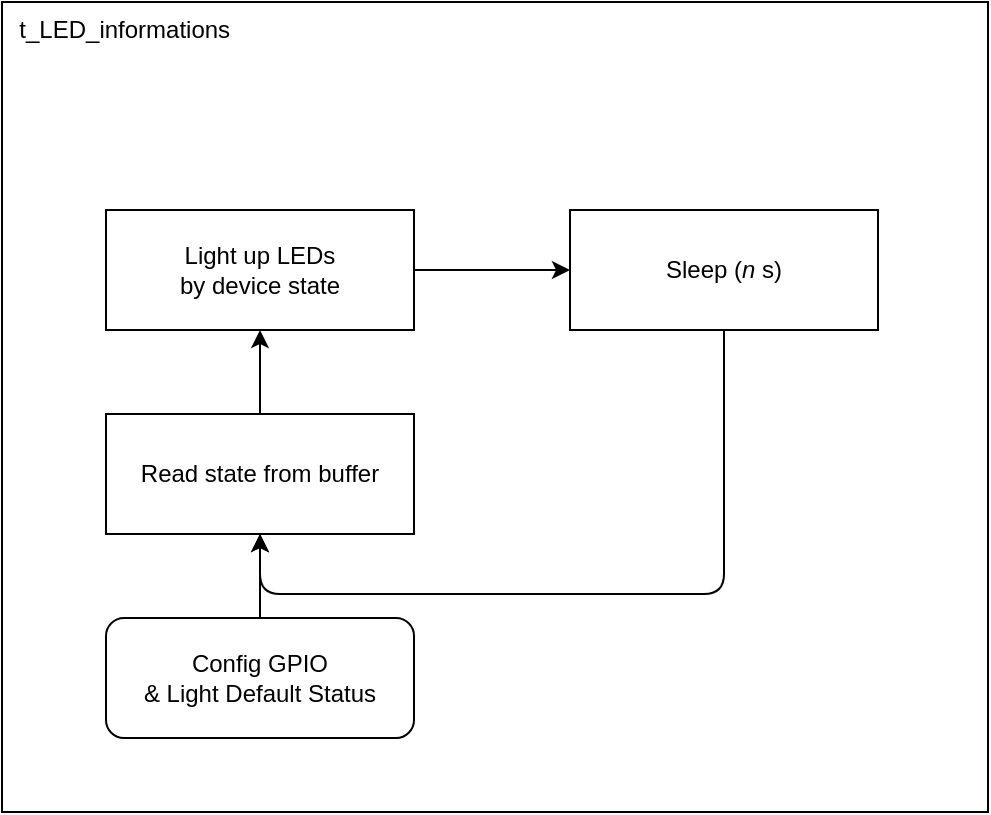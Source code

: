 <mxfile scale="3" border="0">
    <diagram id="LzTGRrPrDBO6Tm46XuKC" name="Page-1">
        <mxGraphModel dx="4025" dy="1935" grid="0" gridSize="10" guides="1" tooltips="1" connect="1" arrows="1" fold="1" page="0" pageScale="1" pageWidth="1600" pageHeight="1200" math="0" shadow="0">
            <root>
                <mxCell id="0"/>
                <mxCell id="1" parent="0"/>
                <mxCell id="263" value="&amp;nbsp; t_LED_informations" style="rounded=0;whiteSpace=wrap;html=1;align=left;verticalAlign=top;" parent="1" vertex="1">
                    <mxGeometry x="-2862" y="-1148" width="493" height="405" as="geometry"/>
                </mxCell>
                <mxCell id="283" style="edgeStyle=none;html=1;exitX=0.5;exitY=0;exitDx=0;exitDy=0;" parent="1" source="212" target="213" edge="1">
                    <mxGeometry relative="1" as="geometry"/>
                </mxCell>
                <mxCell id="212" value="Read state from buffer" style="rounded=0;whiteSpace=wrap;html=1;" parent="1" vertex="1">
                    <mxGeometry x="-2810" y="-942" width="154" height="60" as="geometry"/>
                </mxCell>
                <mxCell id="284" style="edgeStyle=none;html=1;exitX=1;exitY=0.5;exitDx=0;exitDy=0;" parent="1" source="213" target="214" edge="1">
                    <mxGeometry relative="1" as="geometry"/>
                </mxCell>
                <mxCell id="213" value="Light up LEDs&lt;div&gt;by device state&lt;/div&gt;" style="rounded=0;whiteSpace=wrap;html=1;" parent="1" vertex="1">
                    <mxGeometry x="-2810" y="-1044" width="154" height="60" as="geometry"/>
                </mxCell>
                <mxCell id="285" style="edgeStyle=orthogonalEdgeStyle;html=1;exitX=0.5;exitY=1;exitDx=0;exitDy=0;entryX=0.5;entryY=1;entryDx=0;entryDy=0;" parent="1" source="214" target="212" edge="1">
                    <mxGeometry relative="1" as="geometry">
                        <Array as="points">
                            <mxPoint x="-2501" y="-852"/>
                            <mxPoint x="-2733" y="-852"/>
                        </Array>
                    </mxGeometry>
                </mxCell>
                <mxCell id="214" value="Sleep (&lt;i&gt;n&amp;nbsp;&lt;/i&gt;s)" style="rounded=0;whiteSpace=wrap;html=1;" parent="1" vertex="1">
                    <mxGeometry x="-2578" y="-1044" width="154" height="60" as="geometry"/>
                </mxCell>
                <mxCell id="282" style="edgeStyle=none;html=1;exitX=0.5;exitY=0;exitDx=0;exitDy=0;" parent="1" source="231" target="212" edge="1">
                    <mxGeometry relative="1" as="geometry"/>
                </mxCell>
                <mxCell id="231" value="Config GPIO&lt;br&gt;&amp;amp; Light Default Status" style="rounded=1;whiteSpace=wrap;html=1;" parent="1" vertex="1">
                    <mxGeometry x="-2810" y="-840" width="154" height="60" as="geometry"/>
                </mxCell>
            </root>
        </mxGraphModel>
    </diagram>
</mxfile>